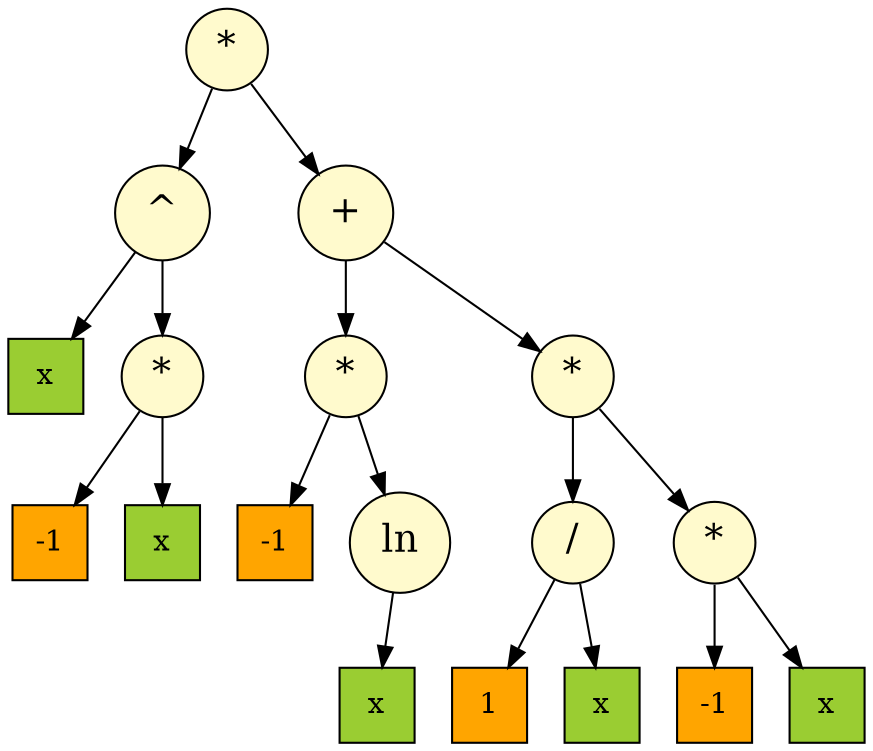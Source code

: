 digraph dump
{
node [style = filled]
	node0x557de01f6e10 [shape = "circle" label = "*", fillcolor = "#fffacd", fontsize = 18]
	node0x557de01f6ab0 [shape = "circle" label = "^", fillcolor = "#fffacd", fontsize = 18]
	node0x557de01f69f0 [shape = "square" label = "x", fillcolor = "#9acd32"]
	node0x557de01f6ab0 -> node0x557de01f69f0
	node0x557de01f6a80 [shape = "circle" label = "*", fillcolor = "#fffacd", fontsize = 18]
	node0x557de01f6a20 [shape = "square" label = "-1", fillcolor = "#ffa500"]
	node0x557de01f6a80 -> node0x557de01f6a20
	node0x557de01f6a50 [shape = "square" label = "x", fillcolor = "#9acd32"]
	node0x557de01f6a80 -> node0x557de01f6a50
	node0x557de01f6ab0 -> node0x557de01f6a80
	node0x557de01f6e10 -> node0x557de01f6ab0
	node0x557de01f6de0 [shape = "circle" label = "+", fillcolor = "#fffacd", fontsize = 18]
	node0x557de01f6c60 [shape = "circle" label = "*", fillcolor = "#fffacd", fontsize = 18]
	node0x557de01f6c00 [shape = "square" label = "-1", fillcolor = "#ffa500"]
	node0x557de01f6c60 -> node0x557de01f6c00
	node0x557de01f6c30 [shape = "circle" label = "ln", fillcolor = "#fffacd", fontsize = 18]
	node0x557de01f68d0 [shape = "square" label = "x", fillcolor = "#9acd32"]
	node0x557de01f6c30 -> node0x557de01f68d0
	node0x557de01f6c60 -> node0x557de01f6c30
	node0x557de01f6de0 -> node0x557de01f6c60
	node0x557de01f6db0 [shape = "circle" label = "*", fillcolor = "#fffacd", fontsize = 18]
	node0x557de01f6cf0 [shape = "circle" label = "/", fillcolor = "#fffacd", fontsize = 18]
	node0x557de01f6c90 [shape = "square" label = "1", fillcolor = "#ffa500"]
	node0x557de01f6cf0 -> node0x557de01f6c90
	node0x557de01f6cc0 [shape = "square" label = "x", fillcolor = "#9acd32"]
	node0x557de01f6cf0 -> node0x557de01f6cc0
	node0x557de01f6db0 -> node0x557de01f6cf0
	node0x557de01f6d80 [shape = "circle" label = "*", fillcolor = "#fffacd", fontsize = 18]
	node0x557de01f6d20 [shape = "square" label = "-1", fillcolor = "#ffa500"]
	node0x557de01f6d80 -> node0x557de01f6d20
	node0x557de01f6d50 [shape = "square" label = "x", fillcolor = "#9acd32"]
	node0x557de01f6d80 -> node0x557de01f6d50
	node0x557de01f6db0 -> node0x557de01f6d80
	node0x557de01f6de0 -> node0x557de01f6db0
	node0x557de01f6e10 -> node0x557de01f6de0

}
